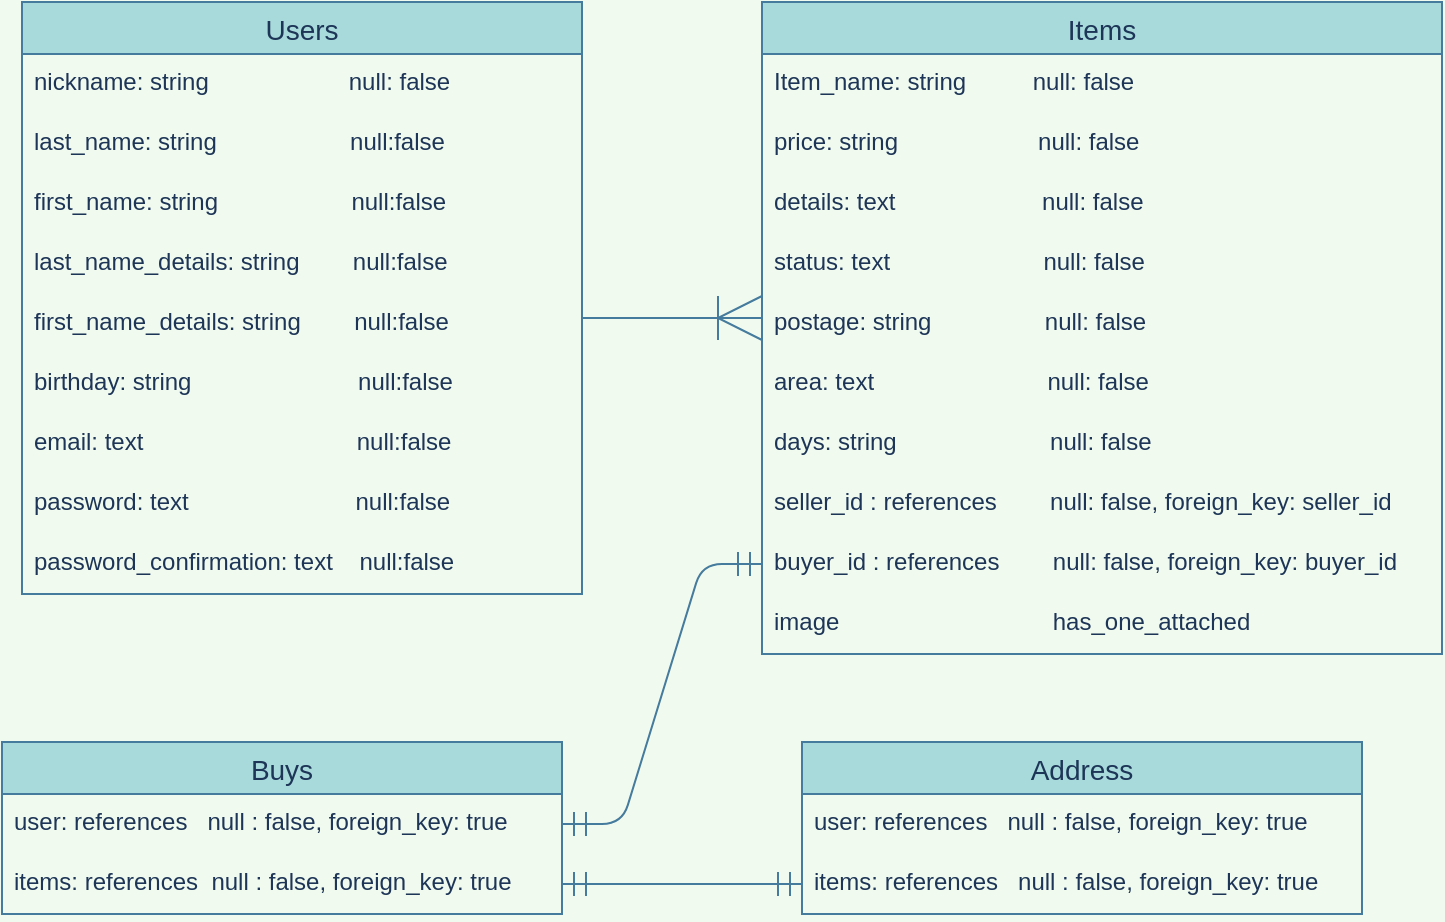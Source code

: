 <mxfile>
    <diagram id="1VW7FIdmxENh5nMkl34G" name="ページ1">
        <mxGraphModel dx="728" dy="627" grid="1" gridSize="10" guides="1" tooltips="1" connect="1" arrows="1" fold="1" page="1" pageScale="1" pageWidth="827" pageHeight="1169" background="#F1FAEE" math="0" shadow="0">
            <root>
                <mxCell id="0"/>
                <mxCell id="1" parent="0"/>
                <mxCell id="15" value="Users" style="swimlane;fontStyle=0;childLayout=stackLayout;horizontal=1;startSize=26;horizontalStack=0;resizeParent=1;resizeParentMax=0;resizeLast=0;collapsible=1;marginBottom=0;align=center;fontSize=14;strokeColor=#457B9D;fillColor=#A8DADC;fontColor=#1D3557;" vertex="1" parent="1">
                    <mxGeometry x="50" y="40" width="280" height="296" as="geometry"/>
                </mxCell>
                <mxCell id="16" value="nickname: string                     null: false" style="text;strokeColor=none;fillColor=none;spacingLeft=4;spacingRight=4;overflow=hidden;rotatable=0;points=[[0,0.5],[1,0.5]];portConstraint=eastwest;fontSize=12;fontColor=#1D3557;" vertex="1" parent="15">
                    <mxGeometry y="26" width="280" height="30" as="geometry"/>
                </mxCell>
                <mxCell id="17" value="last_name: string                    null:false" style="text;strokeColor=none;fillColor=none;spacingLeft=4;spacingRight=4;overflow=hidden;rotatable=0;points=[[0,0.5],[1,0.5]];portConstraint=eastwest;fontSize=12;fontColor=#1D3557;" vertex="1" parent="15">
                    <mxGeometry y="56" width="280" height="30" as="geometry"/>
                </mxCell>
                <mxCell id="18" value="first_name: string                    null:false&#10;" style="text;strokeColor=none;fillColor=none;spacingLeft=4;spacingRight=4;overflow=hidden;rotatable=0;points=[[0,0.5],[1,0.5]];portConstraint=eastwest;fontSize=12;fontColor=#1D3557;" vertex="1" parent="15">
                    <mxGeometry y="86" width="280" height="30" as="geometry"/>
                </mxCell>
                <mxCell id="20" value="last_name_details: string        null:false&#10;" style="text;strokeColor=none;fillColor=none;spacingLeft=4;spacingRight=4;overflow=hidden;rotatable=0;points=[[0,0.5],[1,0.5]];portConstraint=eastwest;fontSize=12;fontColor=#1D3557;" vertex="1" parent="15">
                    <mxGeometry y="116" width="280" height="30" as="geometry"/>
                </mxCell>
                <mxCell id="21" value="first_name_details: string        null:false&#10;" style="text;strokeColor=none;fillColor=none;spacingLeft=4;spacingRight=4;overflow=hidden;rotatable=0;points=[[0,0.5],[1,0.5]];portConstraint=eastwest;fontSize=12;fontColor=#1D3557;" vertex="1" parent="15">
                    <mxGeometry y="146" width="280" height="30" as="geometry"/>
                </mxCell>
                <mxCell id="22" value="birthday: string                         null:false&#10;" style="text;strokeColor=none;fillColor=none;spacingLeft=4;spacingRight=4;overflow=hidden;rotatable=0;points=[[0,0.5],[1,0.5]];portConstraint=eastwest;fontSize=12;fontColor=#1D3557;" vertex="1" parent="15">
                    <mxGeometry y="176" width="280" height="30" as="geometry"/>
                </mxCell>
                <mxCell id="23" value="email: text                                null:false&#10;" style="text;strokeColor=none;fillColor=none;spacingLeft=4;spacingRight=4;overflow=hidden;rotatable=0;points=[[0,0.5],[1,0.5]];portConstraint=eastwest;fontSize=12;fontColor=#1D3557;" vertex="1" parent="15">
                    <mxGeometry y="206" width="280" height="30" as="geometry"/>
                </mxCell>
                <mxCell id="24" value="password: text                         null:false&#10;" style="text;strokeColor=none;fillColor=none;spacingLeft=4;spacingRight=4;overflow=hidden;rotatable=0;points=[[0,0.5],[1,0.5]];portConstraint=eastwest;fontSize=12;fontColor=#1D3557;" vertex="1" parent="15">
                    <mxGeometry y="236" width="280" height="30" as="geometry"/>
                </mxCell>
                <mxCell id="25" value="password_confirmation: text    null:false&#10;" style="text;strokeColor=none;fillColor=none;spacingLeft=4;spacingRight=4;overflow=hidden;rotatable=0;points=[[0,0.5],[1,0.5]];portConstraint=eastwest;fontSize=12;fontColor=#1D3557;" vertex="1" parent="15">
                    <mxGeometry y="266" width="280" height="30" as="geometry"/>
                </mxCell>
                <mxCell id="26" value="Items" style="swimlane;fontStyle=0;childLayout=stackLayout;horizontal=1;startSize=26;horizontalStack=0;resizeParent=1;resizeParentMax=0;resizeLast=0;collapsible=1;marginBottom=0;align=center;fontSize=14;labelBackgroundColor=none;fillColor=#A8DADC;strokeColor=#457B9D;fontColor=#1D3557;" vertex="1" parent="1">
                    <mxGeometry x="420" y="40" width="340" height="326" as="geometry"/>
                </mxCell>
                <mxCell id="27" value="Item_name: string          null: false" style="text;strokeColor=none;fillColor=none;spacingLeft=4;spacingRight=4;overflow=hidden;rotatable=0;points=[[0,0.5],[1,0.5]];portConstraint=eastwest;fontSize=12;labelBackgroundColor=none;labelBorderColor=none;fontColor=#1D3557;" vertex="1" parent="26">
                    <mxGeometry y="26" width="340" height="30" as="geometry"/>
                </mxCell>
                <mxCell id="30" value="price: string                     null: false" style="text;strokeColor=none;fillColor=none;spacingLeft=4;spacingRight=4;overflow=hidden;rotatable=0;points=[[0,0.5],[1,0.5]];portConstraint=eastwest;fontSize=12;fontColor=#1D3557;" vertex="1" parent="26">
                    <mxGeometry y="56" width="340" height="30" as="geometry"/>
                </mxCell>
                <mxCell id="31" value="details: text                      null: false" style="text;strokeColor=none;fillColor=none;spacingLeft=4;spacingRight=4;overflow=hidden;rotatable=0;points=[[0,0.5],[1,0.5]];portConstraint=eastwest;fontSize=12;labelBackgroundColor=none;labelBorderColor=none;fontColor=#1D3557;" vertex="1" parent="26">
                    <mxGeometry y="86" width="340" height="30" as="geometry"/>
                </mxCell>
                <mxCell id="32" value="status: text                       null: false" style="text;strokeColor=none;fillColor=none;spacingLeft=4;spacingRight=4;overflow=hidden;rotatable=0;points=[[0,0.5],[1,0.5]];portConstraint=eastwest;fontSize=12;labelBackgroundColor=none;labelBorderColor=none;fontColor=#1D3557;" vertex="1" parent="26">
                    <mxGeometry y="116" width="340" height="30" as="geometry"/>
                </mxCell>
                <mxCell id="33" value="postage: string                 null: false" style="text;strokeColor=none;fillColor=none;spacingLeft=4;spacingRight=4;overflow=hidden;rotatable=0;points=[[0,0.5],[1,0.5]];portConstraint=eastwest;fontSize=12;labelBackgroundColor=none;labelBorderColor=none;fontColor=#1D3557;" vertex="1" parent="26">
                    <mxGeometry y="146" width="340" height="30" as="geometry"/>
                </mxCell>
                <mxCell id="34" value="area: text                          null: false" style="text;strokeColor=none;fillColor=none;spacingLeft=4;spacingRight=4;overflow=hidden;rotatable=0;points=[[0,0.5],[1,0.5]];portConstraint=eastwest;fontSize=12;labelBackgroundColor=none;labelBorderColor=none;fontColor=#1D3557;" vertex="1" parent="26">
                    <mxGeometry y="176" width="340" height="30" as="geometry"/>
                </mxCell>
                <mxCell id="35" value="days: string                       null: false" style="text;strokeColor=none;fillColor=none;spacingLeft=4;spacingRight=4;overflow=hidden;rotatable=0;points=[[0,0.5],[1,0.5]];portConstraint=eastwest;fontSize=12;labelBackgroundColor=none;labelBorderColor=none;fontColor=#1D3557;" vertex="1" parent="26">
                    <mxGeometry y="206" width="340" height="30" as="geometry"/>
                </mxCell>
                <mxCell id="36" value="seller_id : references        null: false, foreign_key: seller_id" style="text;strokeColor=none;fillColor=none;spacingLeft=4;spacingRight=4;overflow=hidden;rotatable=0;points=[[0,0.5],[1,0.5]];portConstraint=eastwest;fontSize=12;labelBackgroundColor=none;labelBorderColor=none;fontColor=#1D3557;" vertex="1" parent="26">
                    <mxGeometry y="236" width="340" height="30" as="geometry"/>
                </mxCell>
                <mxCell id="37" value="buyer_id : references        null: false, foreign_key: buyer_id" style="text;strokeColor=none;fillColor=none;spacingLeft=4;spacingRight=4;overflow=hidden;rotatable=0;points=[[0,0.5],[1,0.5]];portConstraint=eastwest;fontSize=12;labelBackgroundColor=none;labelBorderColor=none;fontColor=#1D3557;" vertex="1" parent="26">
                    <mxGeometry y="266" width="340" height="30" as="geometry"/>
                </mxCell>
                <mxCell id="28" value="image                                has_one_attached" style="text;strokeColor=none;fillColor=none;spacingLeft=4;spacingRight=4;overflow=hidden;rotatable=0;points=[[0,0.5],[1,0.5]];portConstraint=eastwest;fontSize=12;labelBackgroundColor=none;labelBorderColor=none;fontColor=#1D3557;" vertex="1" parent="26">
                    <mxGeometry y="296" width="340" height="30" as="geometry"/>
                </mxCell>
                <mxCell id="39" value="" style="edgeStyle=entityRelationEdgeStyle;fontSize=12;html=1;endArrow=ERoneToMany;entryX=0;entryY=0.5;entryDx=0;entryDy=0;endSize=20;sourcePerimeterSpacing=0;startSize=10;strokeColor=#457B9D;fontColor=#1D3557;labelBackgroundColor=#F1FAEE;" edge="1" parent="1">
                    <mxGeometry width="100" height="100" relative="1" as="geometry">
                        <mxPoint x="330" y="198" as="sourcePoint"/>
                        <mxPoint x="420" y="198" as="targetPoint"/>
                    </mxGeometry>
                </mxCell>
                <mxCell id="40" value="Buys" style="swimlane;fontStyle=0;childLayout=stackLayout;horizontal=1;startSize=26;horizontalStack=0;resizeParent=1;resizeParentMax=0;resizeLast=0;collapsible=1;marginBottom=0;align=center;fontSize=14;fillColor=#A8DADC;strokeColor=#457B9D;fontColor=#1D3557;" vertex="1" parent="1">
                    <mxGeometry x="40" y="410" width="280" height="86" as="geometry"/>
                </mxCell>
                <mxCell id="41" value="user: references   null : false, foreign_key: true" style="text;strokeColor=none;fillColor=none;spacingLeft=4;spacingRight=4;overflow=hidden;rotatable=0;points=[[0,0.5],[1,0.5]];portConstraint=eastwest;fontSize=12;fontColor=#1D3557;" vertex="1" parent="40">
                    <mxGeometry y="26" width="280" height="30" as="geometry"/>
                </mxCell>
                <mxCell id="44" value="items: references  null : false, foreign_key: true" style="text;strokeColor=none;fillColor=none;spacingLeft=4;spacingRight=4;overflow=hidden;rotatable=0;points=[[0,0.5],[1,0.5]];portConstraint=eastwest;fontSize=12;fontColor=#1D3557;" vertex="1" parent="40">
                    <mxGeometry y="56" width="280" height="30" as="geometry"/>
                </mxCell>
                <mxCell id="45" value="Address" style="swimlane;fontStyle=0;childLayout=stackLayout;horizontal=1;startSize=26;horizontalStack=0;resizeParent=1;resizeParentMax=0;resizeLast=0;collapsible=1;marginBottom=0;align=center;fontSize=14;fillColor=#A8DADC;strokeColor=#457B9D;fontColor=#1D3557;" vertex="1" parent="1">
                    <mxGeometry x="440" y="410" width="280" height="86" as="geometry"/>
                </mxCell>
                <mxCell id="47" value="user: references   null : false, foreign_key: true" style="text;strokeColor=none;fillColor=none;spacingLeft=4;spacingRight=4;overflow=hidden;rotatable=0;points=[[0,0.5],[1,0.5]];portConstraint=eastwest;fontSize=12;fontColor=#1D3557;" vertex="1" parent="45">
                    <mxGeometry y="26" width="280" height="30" as="geometry"/>
                </mxCell>
                <mxCell id="50" value="items: references   null : false, foreign_key: true" style="text;strokeColor=none;fillColor=none;spacingLeft=4;spacingRight=4;overflow=hidden;rotatable=0;points=[[0,0.5],[1,0.5]];portConstraint=eastwest;fontSize=12;fontColor=#1D3557;" vertex="1" parent="45">
                    <mxGeometry y="56" width="280" height="30" as="geometry"/>
                </mxCell>
                <mxCell id="53" value="" style="edgeStyle=entityRelationEdgeStyle;fontSize=12;html=1;endArrow=ERmandOne;startArrow=ERmandOne;entryX=0;entryY=0.5;entryDx=0;entryDy=0;exitX=1;exitY=0.5;exitDx=0;exitDy=0;endSize=10;startSize=10;strokeColor=#457B9D;fontColor=#1D3557;labelBackgroundColor=#F1FAEE;" edge="1" parent="1" source="41" target="37">
                    <mxGeometry width="100" height="100" relative="1" as="geometry">
                        <mxPoint x="550" y="470" as="sourcePoint"/>
                        <mxPoint x="650" y="370" as="targetPoint"/>
                    </mxGeometry>
                </mxCell>
                <mxCell id="56" value="" style="edgeStyle=entityRelationEdgeStyle;fontSize=12;html=1;endArrow=ERmandOne;startArrow=ERmandOne;exitX=1;exitY=0.5;exitDx=0;exitDy=0;entryX=0;entryY=0.5;entryDx=0;entryDy=0;endSize=10;startSize=10;strokeColor=#457B9D;fontColor=#1D3557;labelBackgroundColor=#F1FAEE;" edge="1" parent="1" source="44" target="50">
                    <mxGeometry width="100" height="100" relative="1" as="geometry">
                        <mxPoint x="340" y="370" as="sourcePoint"/>
                        <mxPoint x="440" y="270" as="targetPoint"/>
                    </mxGeometry>
                </mxCell>
            </root>
        </mxGraphModel>
    </diagram>
</mxfile>